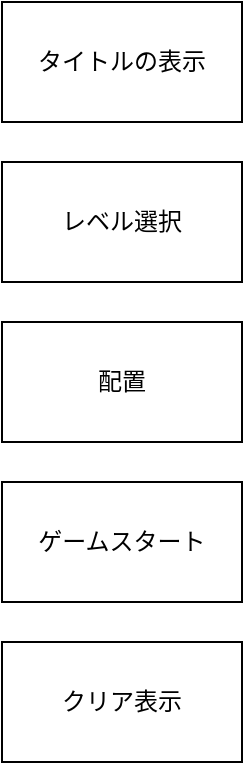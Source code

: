 <mxfile version="14.2.4" type="embed">
    <diagram id="rcwidaqPYYJjZWH0yaOR" name="ページ1">
        <mxGraphModel dx="1604" dy="1160" grid="1" gridSize="10" guides="1" tooltips="1" connect="1" arrows="1" fold="1" page="1" pageScale="1" pageWidth="827" pageHeight="1169" math="0" shadow="0">
            <root>
                <mxCell id="0"/>
                <mxCell id="1" parent="0"/>
                <mxCell id="4" value="ゲームスタート" style="rounded=0;whiteSpace=wrap;html=1;" vertex="1" parent="1">
                    <mxGeometry x="30" y="320" width="120" height="60" as="geometry"/>
                </mxCell>
                <mxCell id="5" value="タイトルの表示" style="rounded=0;whiteSpace=wrap;html=1;" vertex="1" parent="1">
                    <mxGeometry x="30" y="80" width="120" height="60" as="geometry"/>
                </mxCell>
                <mxCell id="6" value="レベル選択" style="rounded=0;whiteSpace=wrap;html=1;" vertex="1" parent="1">
                    <mxGeometry x="30" y="160" width="120" height="60" as="geometry"/>
                </mxCell>
                <mxCell id="7" value="配置" style="rounded=0;whiteSpace=wrap;html=1;" vertex="1" parent="1">
                    <mxGeometry x="30" y="240" width="120" height="60" as="geometry"/>
                </mxCell>
                <mxCell id="8" value="クリア表示" style="rounded=0;whiteSpace=wrap;html=1;" vertex="1" parent="1">
                    <mxGeometry x="30" y="400" width="120" height="60" as="geometry"/>
                </mxCell>
            </root>
        </mxGraphModel>
    </diagram>
</mxfile>